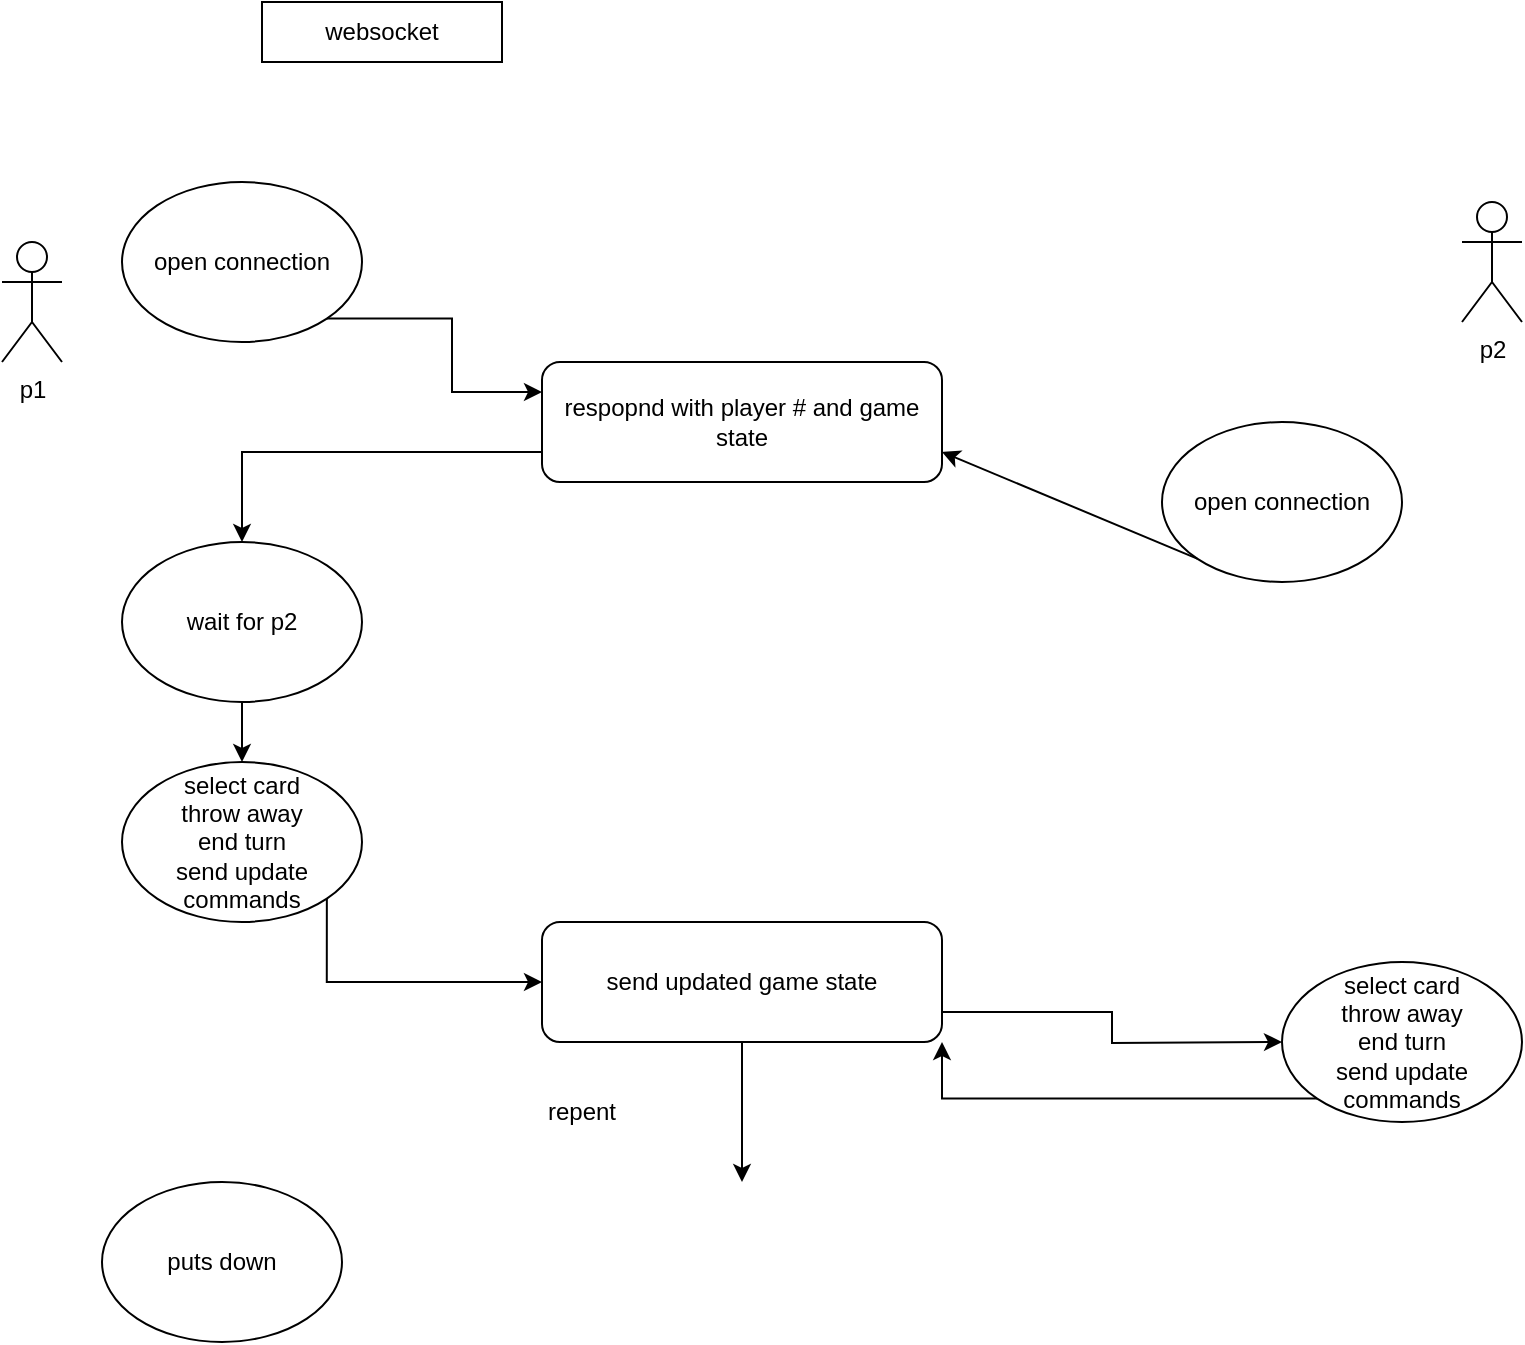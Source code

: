 <mxfile version="18.0.3" type="device"><diagram id="ICR-fdYRWFA8_BmqFUpq" name="Page-1"><mxGraphModel dx="1185" dy="695" grid="1" gridSize="10" guides="1" tooltips="1" connect="1" arrows="1" fold="1" page="1" pageScale="1" pageWidth="850" pageHeight="1100" math="0" shadow="0"><root><mxCell id="0"/><mxCell id="1" parent="0"/><mxCell id="v_P27M7rCqXrJZl0a3IN-1" value="websocket" style="rounded=0;whiteSpace=wrap;html=1;" vertex="1" parent="1"><mxGeometry x="130" y="20" width="120" height="30" as="geometry"/></mxCell><mxCell id="v_P27M7rCqXrJZl0a3IN-2" value="p1" style="shape=umlActor;verticalLabelPosition=bottom;verticalAlign=top;html=1;outlineConnect=0;" vertex="1" parent="1"><mxGeometry y="140" width="30" height="60" as="geometry"/></mxCell><mxCell id="v_P27M7rCqXrJZl0a3IN-7" style="edgeStyle=orthogonalEdgeStyle;rounded=0;orthogonalLoop=1;jettySize=auto;html=1;exitX=1;exitY=1;exitDx=0;exitDy=0;entryX=0;entryY=0.25;entryDx=0;entryDy=0;" edge="1" parent="1" source="v_P27M7rCqXrJZl0a3IN-4" target="v_P27M7rCqXrJZl0a3IN-6"><mxGeometry relative="1" as="geometry"/></mxCell><mxCell id="v_P27M7rCqXrJZl0a3IN-4" value="open connection" style="ellipse;whiteSpace=wrap;html=1;" vertex="1" parent="1"><mxGeometry x="60" y="110" width="120" height="80" as="geometry"/></mxCell><mxCell id="v_P27M7rCqXrJZl0a3IN-9" style="edgeStyle=orthogonalEdgeStyle;rounded=0;orthogonalLoop=1;jettySize=auto;html=1;exitX=0;exitY=0.75;exitDx=0;exitDy=0;entryX=0.5;entryY=0;entryDx=0;entryDy=0;" edge="1" parent="1" source="v_P27M7rCqXrJZl0a3IN-6" target="v_P27M7rCqXrJZl0a3IN-8"><mxGeometry relative="1" as="geometry"/></mxCell><mxCell id="v_P27M7rCqXrJZl0a3IN-6" value="respopnd with player # and game state" style="rounded=1;whiteSpace=wrap;html=1;" vertex="1" parent="1"><mxGeometry x="270" y="200" width="200" height="60" as="geometry"/></mxCell><mxCell id="v_P27M7rCqXrJZl0a3IN-11" style="edgeStyle=orthogonalEdgeStyle;rounded=0;orthogonalLoop=1;jettySize=auto;html=1;exitX=0.5;exitY=1;exitDx=0;exitDy=0;entryX=0.5;entryY=0;entryDx=0;entryDy=0;" edge="1" parent="1" source="v_P27M7rCqXrJZl0a3IN-8" target="v_P27M7rCqXrJZl0a3IN-10"><mxGeometry relative="1" as="geometry"/></mxCell><mxCell id="v_P27M7rCqXrJZl0a3IN-8" value="wait for p2" style="ellipse;whiteSpace=wrap;html=1;" vertex="1" parent="1"><mxGeometry x="60" y="290" width="120" height="80" as="geometry"/></mxCell><mxCell id="v_P27M7rCqXrJZl0a3IN-18" style="edgeStyle=orthogonalEdgeStyle;rounded=0;orthogonalLoop=1;jettySize=auto;html=1;exitX=1;exitY=1;exitDx=0;exitDy=0;entryX=0;entryY=0.5;entryDx=0;entryDy=0;" edge="1" parent="1" source="v_P27M7rCqXrJZl0a3IN-10" target="v_P27M7rCqXrJZl0a3IN-17"><mxGeometry relative="1" as="geometry"><mxPoint x="260" y="510" as="targetPoint"/><Array as="points"><mxPoint x="162" y="510"/></Array></mxGeometry></mxCell><mxCell id="v_P27M7rCqXrJZl0a3IN-10" value="select card&lt;br&gt;throw away&lt;br&gt;end turn&lt;br&gt;send update commands" style="ellipse;whiteSpace=wrap;html=1;" vertex="1" parent="1"><mxGeometry x="60" y="400" width="120" height="80" as="geometry"/></mxCell><mxCell id="v_P27M7rCqXrJZl0a3IN-12" value="p2" style="shape=umlActor;verticalLabelPosition=bottom;verticalAlign=top;html=1;outlineConnect=0;" vertex="1" parent="1"><mxGeometry x="730" y="120" width="30" height="60" as="geometry"/></mxCell><mxCell id="v_P27M7rCqXrJZl0a3IN-15" value="open connection" style="ellipse;whiteSpace=wrap;html=1;" vertex="1" parent="1"><mxGeometry x="580" y="230" width="120" height="80" as="geometry"/></mxCell><mxCell id="v_P27M7rCqXrJZl0a3IN-16" value="" style="endArrow=classic;html=1;rounded=0;exitX=0;exitY=1;exitDx=0;exitDy=0;entryX=1;entryY=0.75;entryDx=0;entryDy=0;" edge="1" parent="1" source="v_P27M7rCqXrJZl0a3IN-15" target="v_P27M7rCqXrJZl0a3IN-6"><mxGeometry width="50" height="50" relative="1" as="geometry"><mxPoint x="470" y="290" as="sourcePoint"/><mxPoint x="520" y="240" as="targetPoint"/></mxGeometry></mxCell><mxCell id="v_P27M7rCqXrJZl0a3IN-19" style="edgeStyle=orthogonalEdgeStyle;rounded=0;orthogonalLoop=1;jettySize=auto;html=1;exitX=1;exitY=0.75;exitDx=0;exitDy=0;" edge="1" parent="1" source="v_P27M7rCqXrJZl0a3IN-17"><mxGeometry relative="1" as="geometry"><mxPoint x="640" y="540" as="targetPoint"/></mxGeometry></mxCell><mxCell id="v_P27M7rCqXrJZl0a3IN-23" style="edgeStyle=orthogonalEdgeStyle;rounded=0;orthogonalLoop=1;jettySize=auto;html=1;exitX=0.5;exitY=1;exitDx=0;exitDy=0;" edge="1" parent="1" source="v_P27M7rCqXrJZl0a3IN-17"><mxGeometry relative="1" as="geometry"><mxPoint x="370" y="610" as="targetPoint"/></mxGeometry></mxCell><mxCell id="v_P27M7rCqXrJZl0a3IN-17" value="send updated game state" style="rounded=1;whiteSpace=wrap;html=1;" vertex="1" parent="1"><mxGeometry x="270" y="480" width="200" height="60" as="geometry"/></mxCell><mxCell id="v_P27M7rCqXrJZl0a3IN-22" style="edgeStyle=orthogonalEdgeStyle;rounded=0;orthogonalLoop=1;jettySize=auto;html=1;exitX=0;exitY=1;exitDx=0;exitDy=0;entryX=1;entryY=1;entryDx=0;entryDy=0;" edge="1" parent="1" source="v_P27M7rCqXrJZl0a3IN-20" target="v_P27M7rCqXrJZl0a3IN-17"><mxGeometry relative="1" as="geometry"><mxPoint x="470" y="620" as="targetPoint"/></mxGeometry></mxCell><mxCell id="v_P27M7rCqXrJZl0a3IN-20" value="select card&lt;br&gt;throw away&lt;br&gt;end turn&lt;br&gt;send update commands" style="ellipse;whiteSpace=wrap;html=1;" vertex="1" parent="1"><mxGeometry x="640" y="500" width="120" height="80" as="geometry"/></mxCell><mxCell id="v_P27M7rCqXrJZl0a3IN-24" value="repent" style="text;html=1;strokeColor=none;fillColor=none;align=center;verticalAlign=middle;whiteSpace=wrap;rounded=0;" vertex="1" parent="1"><mxGeometry x="260" y="560" width="60" height="30" as="geometry"/></mxCell><mxCell id="v_P27M7rCqXrJZl0a3IN-25" value="puts down" style="ellipse;whiteSpace=wrap;html=1;" vertex="1" parent="1"><mxGeometry x="50" y="610" width="120" height="80" as="geometry"/></mxCell></root></mxGraphModel></diagram></mxfile>